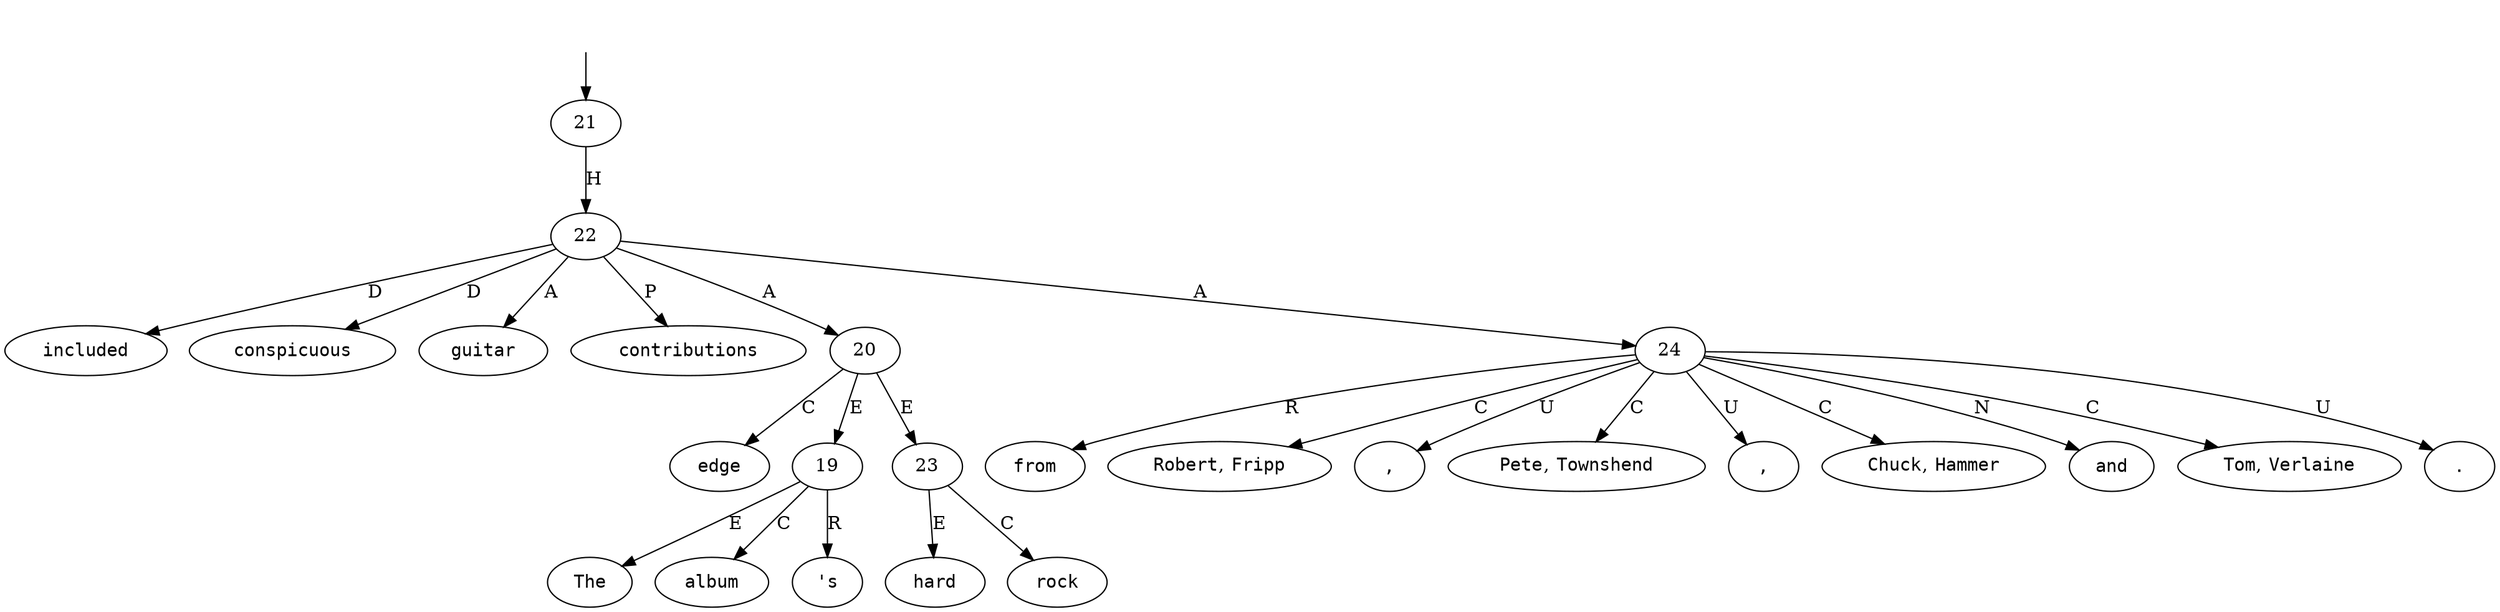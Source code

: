 digraph "505002" {
  top [ style=invis ];
  top -> 21;
  0 [ shape=oval, label=<<table align="center" border="0" cellspacing="0"><tr><td colspan="2"><font face="Courier">The</font></td></tr></table>> ];
  1 [ shape=oval, label=<<table align="center" border="0" cellspacing="0"><tr><td colspan="2"><font face="Courier">album</font></td></tr></table>> ];
  2 [ shape=oval, label=<<table align="center" border="0" cellspacing="0"><tr><td colspan="2"><font face="Courier">&#x27;s</font></td></tr></table>> ];
  3 [ shape=oval, label=<<table align="center" border="0" cellspacing="0"><tr><td colspan="2"><font face="Courier">hard</font></td></tr></table>> ];
  4 [ shape=oval, label=<<table align="center" border="0" cellspacing="0"><tr><td colspan="2"><font face="Courier">rock</font></td></tr></table>> ];
  5 [ shape=oval, label=<<table align="center" border="0" cellspacing="0"><tr><td colspan="2"><font face="Courier">edge</font></td></tr></table>> ];
  6 [ shape=oval, label=<<table align="center" border="0" cellspacing="0"><tr><td colspan="2"><font face="Courier">included</font></td></tr></table>> ];
  7 [ shape=oval, label=<<table align="center" border="0" cellspacing="0"><tr><td colspan="2"><font face="Courier">conspicuous</font></td></tr></table>> ];
  8 [ shape=oval, label=<<table align="center" border="0" cellspacing="0"><tr><td colspan="2"><font face="Courier">guitar</font></td></tr></table>> ];
  9 [ shape=oval, label=<<table align="center" border="0" cellspacing="0"><tr><td colspan="2"><font face="Courier">contributions</font></td></tr></table>> ];
  10 [ shape=oval, label=<<table align="center" border="0" cellspacing="0"><tr><td colspan="2"><font face="Courier">from</font></td></tr></table>> ];
  11 [ shape=oval, label=<<table align="center" border="0" cellspacing="0"><tr><td colspan="2"><font face="Courier">Robert</font>,&nbsp;<font face="Courier">Fripp</font></td></tr></table>> ];
  12 [ shape=oval, label=<<table align="center" border="0" cellspacing="0"><tr><td colspan="2"><font face="Courier">,</font></td></tr></table>> ];
  13 [ shape=oval, label=<<table align="center" border="0" cellspacing="0"><tr><td colspan="2"><font face="Courier">Pete</font>,&nbsp;<font face="Courier">Townshend</font></td></tr></table>> ];
  14 [ shape=oval, label=<<table align="center" border="0" cellspacing="0"><tr><td colspan="2"><font face="Courier">,</font></td></tr></table>> ];
  15 [ shape=oval, label=<<table align="center" border="0" cellspacing="0"><tr><td colspan="2"><font face="Courier">Chuck</font>,&nbsp;<font face="Courier">Hammer</font></td></tr></table>> ];
  16 [ shape=oval, label=<<table align="center" border="0" cellspacing="0"><tr><td colspan="2"><font face="Courier">and</font></td></tr></table>> ];
  17 [ shape=oval, label=<<table align="center" border="0" cellspacing="0"><tr><td colspan="2"><font face="Courier">Tom</font>,&nbsp;<font face="Courier">Verlaine</font></td></tr></table>> ];
  18 [ shape=oval, label=<<table align="center" border="0" cellspacing="0"><tr><td colspan="2"><font face="Courier">.</font></td></tr></table>> ];
  19 -> 1 [ label="C" ];
  19 -> 2 [ label="R" ];
  19 -> 0 [ label="E" ];
  20 -> 5 [ label="C" ];
  20 -> 23 [ label="E" ];
  20 -> 19 [ label="E" ];
  21 -> 22 [ label="H" ];
  22 -> 6 [ label="D" ];
  22 -> 7 [ label="D" ];
  22 -> 24 [ label="A" ];
  22 -> 8 [ label="A" ];
  22 -> 9 [ label="P" ];
  22 -> 20 [ label="A" ];
  23 -> 3 [ label="E" ];
  23 -> 4 [ label="C" ];
  24 -> 12 [ label="U" ];
  24 -> 11 [ label="C" ];
  24 -> 17 [ label="C" ];
  24 -> 13 [ label="C" ];
  24 -> 15 [ label="C" ];
  24 -> 16 [ label="N" ];
  24 -> 18 [ label="U" ];
  24 -> 14 [ label="U" ];
  24 -> 10 [ label="R" ];
}

